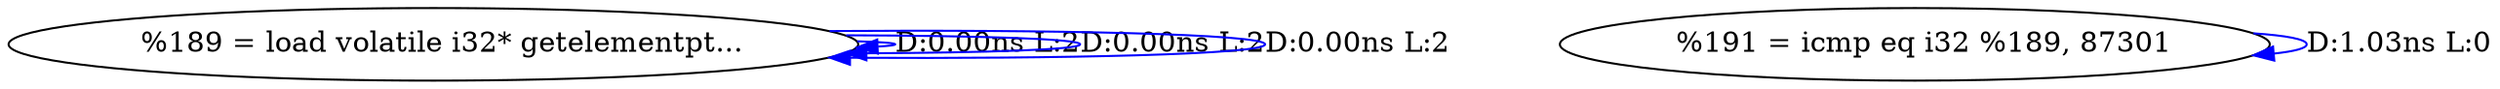 digraph {
Node0x2fd5410[label="  %189 = load volatile i32* getelementpt..."];
Node0x2fd5410 -> Node0x2fd5410[label="D:0.00ns L:2",color=blue];
Node0x2fd5410 -> Node0x2fd5410[label="D:0.00ns L:2",color=blue];
Node0x2fd5410 -> Node0x2fd5410[label="D:0.00ns L:2",color=blue];
Node0x2fd55d0[label="  %191 = icmp eq i32 %189, 87301"];
Node0x2fd55d0 -> Node0x2fd55d0[label="D:1.03ns L:0",color=blue];
}
